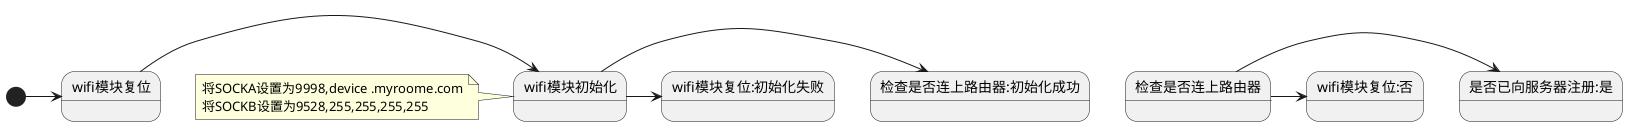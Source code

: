 @startuml
[*] -> wifi模块复位
wifi模块复位->wifi模块初始化
note left of wifi模块初始化
将SOCKA设置为9998,device .myroome.com
将SOCKB设置为9528,255,255,255,255
end note
wifi模块初始化->检查是否连上路由器:初始化成功
wifi模块初始化->wifi模块复位:初始化失败
检查是否连上路由器->是否已向服务器注册:是
检查是否连上路由器->wifi模块复位:否

@enduml